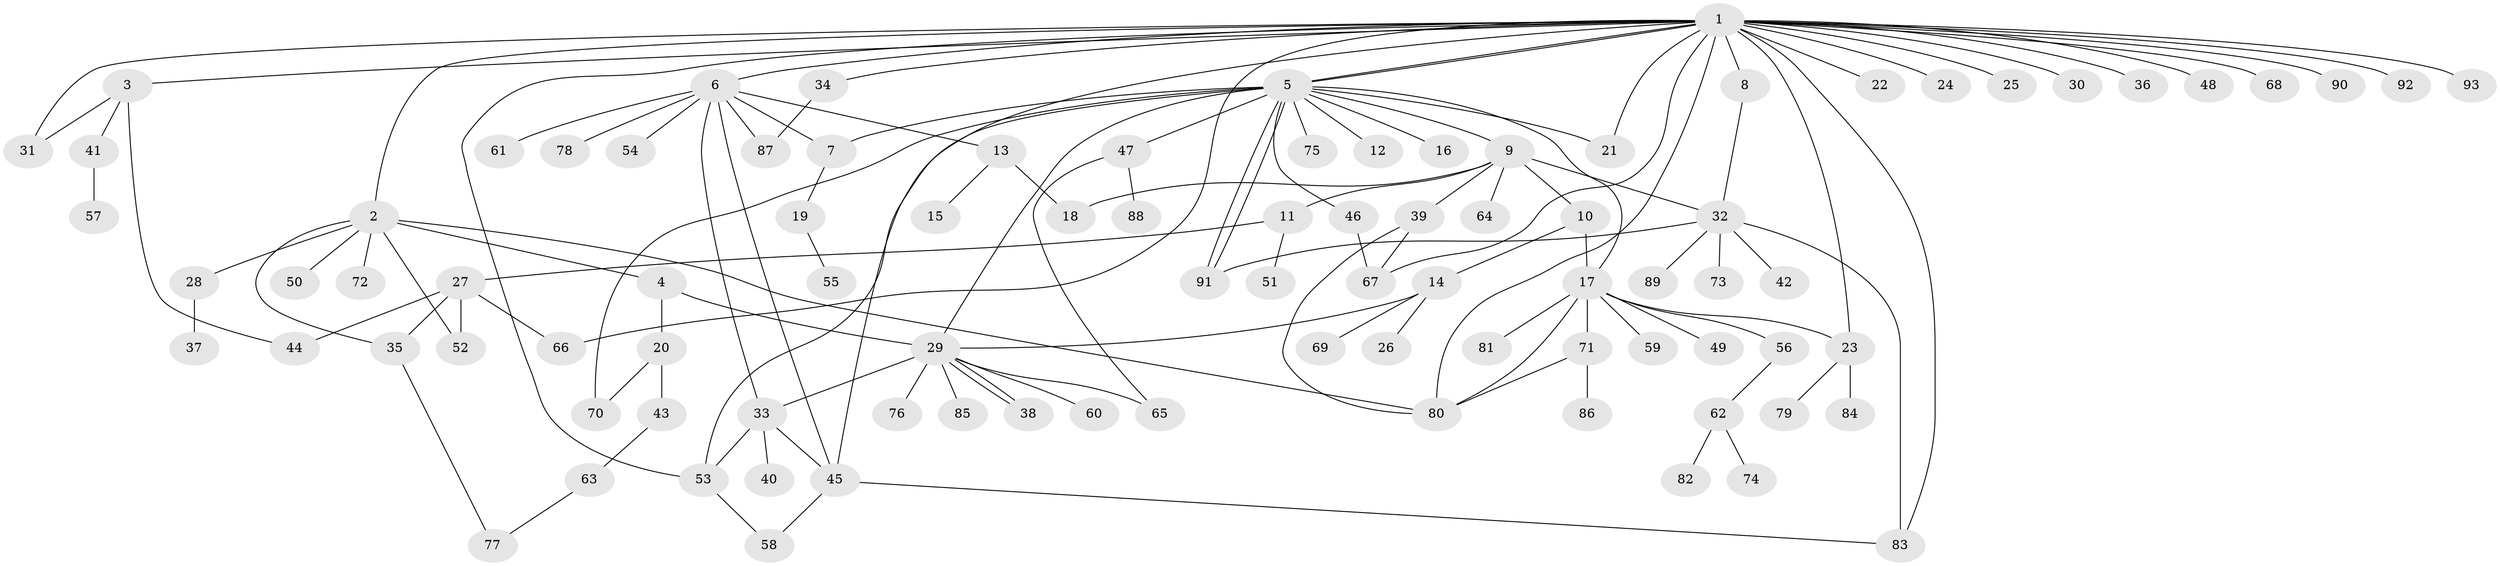 // Generated by graph-tools (version 1.1) at 2025/26/03/09/25 03:26:09]
// undirected, 93 vertices, 127 edges
graph export_dot {
graph [start="1"]
  node [color=gray90,style=filled];
  1;
  2;
  3;
  4;
  5;
  6;
  7;
  8;
  9;
  10;
  11;
  12;
  13;
  14;
  15;
  16;
  17;
  18;
  19;
  20;
  21;
  22;
  23;
  24;
  25;
  26;
  27;
  28;
  29;
  30;
  31;
  32;
  33;
  34;
  35;
  36;
  37;
  38;
  39;
  40;
  41;
  42;
  43;
  44;
  45;
  46;
  47;
  48;
  49;
  50;
  51;
  52;
  53;
  54;
  55;
  56;
  57;
  58;
  59;
  60;
  61;
  62;
  63;
  64;
  65;
  66;
  67;
  68;
  69;
  70;
  71;
  72;
  73;
  74;
  75;
  76;
  77;
  78;
  79;
  80;
  81;
  82;
  83;
  84;
  85;
  86;
  87;
  88;
  89;
  90;
  91;
  92;
  93;
  1 -- 2;
  1 -- 3;
  1 -- 5;
  1 -- 5;
  1 -- 6;
  1 -- 8;
  1 -- 21;
  1 -- 22;
  1 -- 23;
  1 -- 24;
  1 -- 25;
  1 -- 30;
  1 -- 31;
  1 -- 34;
  1 -- 36;
  1 -- 45;
  1 -- 48;
  1 -- 53;
  1 -- 66;
  1 -- 67;
  1 -- 68;
  1 -- 80;
  1 -- 83;
  1 -- 90;
  1 -- 92;
  1 -- 93;
  2 -- 4;
  2 -- 28;
  2 -- 35;
  2 -- 50;
  2 -- 52;
  2 -- 72;
  2 -- 80;
  3 -- 31;
  3 -- 41;
  3 -- 44;
  4 -- 20;
  4 -- 29;
  5 -- 7;
  5 -- 9;
  5 -- 12;
  5 -- 16;
  5 -- 17;
  5 -- 21;
  5 -- 29;
  5 -- 46;
  5 -- 47;
  5 -- 53;
  5 -- 70;
  5 -- 75;
  5 -- 91;
  5 -- 91;
  6 -- 7;
  6 -- 13;
  6 -- 33;
  6 -- 45;
  6 -- 54;
  6 -- 61;
  6 -- 78;
  6 -- 87;
  7 -- 19;
  8 -- 32;
  9 -- 10;
  9 -- 11;
  9 -- 18;
  9 -- 32;
  9 -- 39;
  9 -- 64;
  10 -- 14;
  10 -- 17;
  11 -- 27;
  11 -- 51;
  13 -- 15;
  13 -- 18;
  14 -- 26;
  14 -- 29;
  14 -- 69;
  17 -- 23;
  17 -- 49;
  17 -- 56;
  17 -- 59;
  17 -- 71;
  17 -- 80;
  17 -- 81;
  19 -- 55;
  20 -- 43;
  20 -- 70;
  23 -- 79;
  23 -- 84;
  27 -- 35;
  27 -- 44;
  27 -- 52;
  27 -- 66;
  28 -- 37;
  29 -- 33;
  29 -- 38;
  29 -- 38;
  29 -- 60;
  29 -- 65;
  29 -- 76;
  29 -- 85;
  32 -- 42;
  32 -- 73;
  32 -- 83;
  32 -- 89;
  32 -- 91;
  33 -- 40;
  33 -- 45;
  33 -- 53;
  34 -- 87;
  35 -- 77;
  39 -- 67;
  39 -- 80;
  41 -- 57;
  43 -- 63;
  45 -- 58;
  45 -- 83;
  46 -- 67;
  47 -- 65;
  47 -- 88;
  53 -- 58;
  56 -- 62;
  62 -- 74;
  62 -- 82;
  63 -- 77;
  71 -- 80;
  71 -- 86;
}
